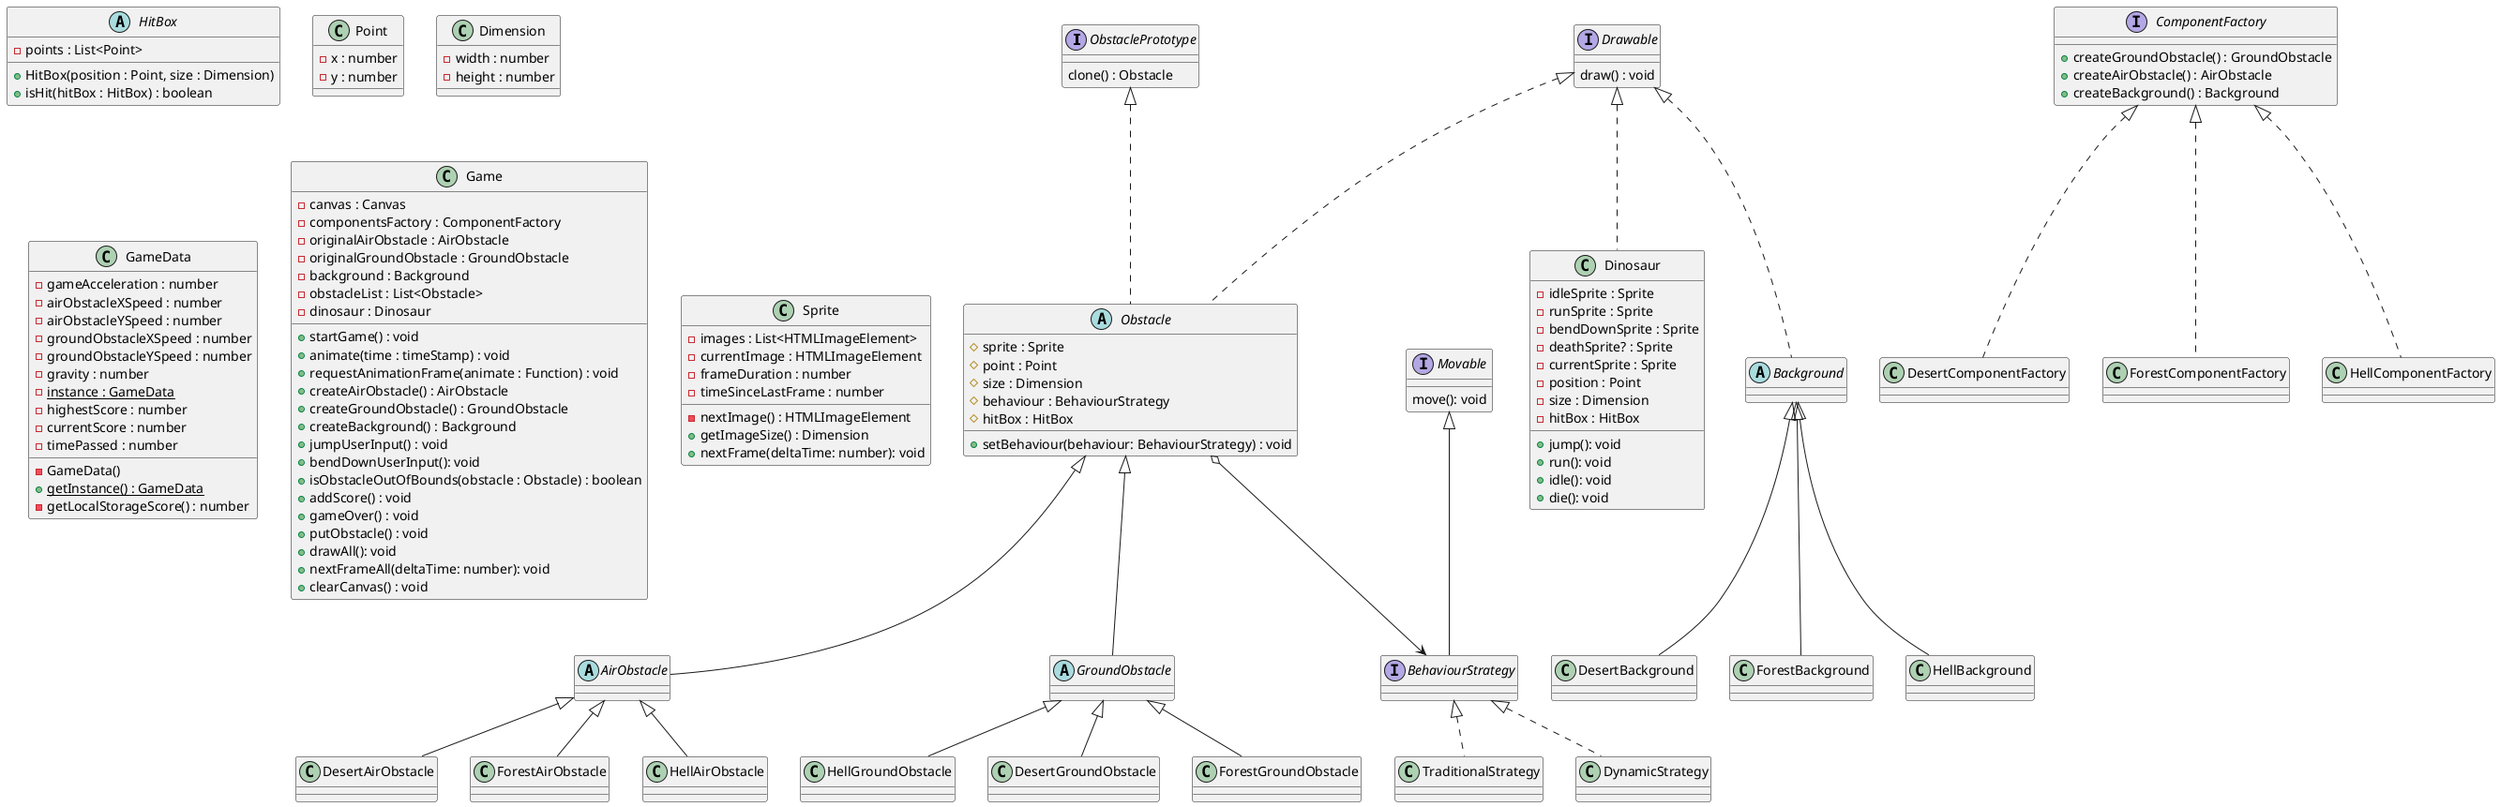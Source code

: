 @startuml diagram

interface ObstaclePrototype {
    clone() : Obstacle
}

abstract class HitBox {
    - points : List<Point>

    + HitBox(position : Point, size : Dimension)
    + isHit(hitBox : HitBox) : boolean
}

interface Drawable {
    draw() : void
}

interface Movable {
    move(): void
}

class Dinosaur implements Drawable {
    - idleSprite : Sprite
    - runSprite : Sprite
    - bendDownSprite : Sprite
    - deathSprite? : Sprite
    - currentSprite : Sprite
    - position : Point
    - size : Dimension
    - hitBox : HitBox

    + jump(): void
    + run(): void
    + idle(): void
    + die(): void
}

class Point {
    - x : number
    - y : number
}

class Dimension {
    - width : number
    - height : number
}

class GameData {
    - gameAcceleration : number
    - airObstacleXSpeed : number
    - airObstacleYSpeed : number
    - groundObstacleXSpeed : number
    - groundObstacleYSpeed : number
    - gravity : number
    - {static} instance : GameData
    - highestScore : number
    - currentScore : number
    - timePassed : number

    - GameData()
    + {static} getInstance() : GameData
    - getLocalStorageScore() : number
}

interface ComponentFactory {
    + createGroundObstacle() : GroundObstacle
    + createAirObstacle() : AirObstacle
    + createBackground() : Background
}

class DesertComponentFactory implements ComponentFactory {

}

class ForestComponentFactory implements ComponentFactory {

}

class HellComponentFactory implements ComponentFactory {

}

abstract class Obstacle implements Drawable, ObstaclePrototype {
    # sprite : Sprite
    # point : Point
    # size : Dimension
    # behaviour : BehaviourStrategy
    # hitBox : HitBox

    + setBehaviour(behaviour: BehaviourStrategy) : void
}

abstract class Background implements Drawable {

}

abstract class GroundObstacle extends Obstacle {
}

interface BehaviourStrategy implements Movable {

}

class TraditionalStrategy implements BehaviourStrategy {
}

class DynamicStrategy implements BehaviourStrategy {
}

abstract class AirObstacle extends Obstacle {
}

class DesertGroundObstacle extends GroundObstacle {
}


class DesertAirObstacle extends AirObstacle {
}

class DesertBackground extends Background {
}

class ForestGroundObstacle extends GroundObstacle {
}

class ForestAirObstacle extends AirObstacle {
}

class ForestBackground extends Background {
}

class HellGroundObstacle extends GroundObstacle {
}

class HellAirObstacle extends AirObstacle {
}

class HellBackground extends Background {
}

class Game {
    - canvas : Canvas
    - componentsFactory : ComponentFactory
    - originalAirObstacle : AirObstacle
    - originalGroundObstacle : GroundObstacle
    - background : Background
    - obstacleList : List<Obstacle>
    - dinosaur : Dinosaur

    + startGame() : void
    + animate(time : timeStamp) : void
    + requestAnimationFrame(animate : Function) : void
    + createAirObstacle() : AirObstacle
    + createGroundObstacle() : GroundObstacle
    + createBackground() : Background
    + jumpUserInput() : void
    + bendDownUserInput(): void
    + isObstacleOutOfBounds(obstacle : Obstacle) : boolean
    + addScore() : void
    + gameOver() : void
    + putObstacle() : void
    + drawAll(): void
    + nextFrameAll(deltaTime: number): void
    + clearCanvas() : void
}

class Sprite {
    - images : List<HTMLImageElement>
    - currentImage : HTMLImageElement
    - frameDuration : number
    - timeSinceLastFrame : number

    - nextImage() : HTMLImageElement
    + getImageSize() : Dimension
    + nextFrame(deltaTime: number): void
}

Obstacle o--> BehaviourStrategy

@enduml